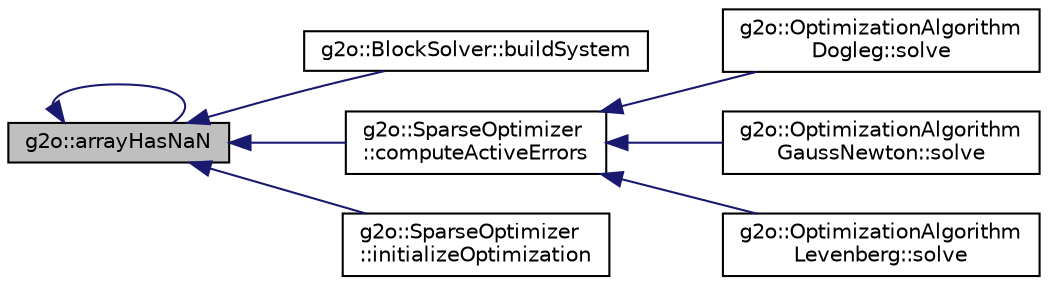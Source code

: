 digraph "g2o::arrayHasNaN"
{
  edge [fontname="Helvetica",fontsize="10",labelfontname="Helvetica",labelfontsize="10"];
  node [fontname="Helvetica",fontsize="10",shape=record];
  rankdir="LR";
  Node1 [label="g2o::arrayHasNaN",height=0.2,width=0.4,color="black", fillcolor="grey75", style="filled", fontcolor="black"];
  Node1 -> Node2 [dir="back",color="midnightblue",fontsize="10",style="solid",fontname="Helvetica"];
  Node2 [label="g2o::BlockSolver::buildSystem",height=0.2,width=0.4,color="black", fillcolor="white", style="filled",URL="$classg2o_1_1_block_solver.html#a2654a8d52f38e5ce23720a8de302e2e7"];
  Node1 -> Node3 [dir="back",color="midnightblue",fontsize="10",style="solid",fontname="Helvetica"];
  Node3 [label="g2o::SparseOptimizer\l::computeActiveErrors",height=0.2,width=0.4,color="black", fillcolor="white", style="filled",URL="$classg2o_1_1_sparse_optimizer.html#a09572668aa85b75a5bebf7b66401ce8f"];
  Node3 -> Node4 [dir="back",color="midnightblue",fontsize="10",style="solid",fontname="Helvetica"];
  Node4 [label="g2o::OptimizationAlgorithm\lDogleg::solve",height=0.2,width=0.4,color="black", fillcolor="white", style="filled",URL="$classg2o_1_1_optimization_algorithm_dogleg.html#ace62fd809c18655bd7ff104285748610"];
  Node3 -> Node5 [dir="back",color="midnightblue",fontsize="10",style="solid",fontname="Helvetica"];
  Node5 [label="g2o::OptimizationAlgorithm\lGaussNewton::solve",height=0.2,width=0.4,color="black", fillcolor="white", style="filled",URL="$classg2o_1_1_optimization_algorithm_gauss_newton.html#aba0b67eecaca01c576de7e605e5af5f1"];
  Node3 -> Node6 [dir="back",color="midnightblue",fontsize="10",style="solid",fontname="Helvetica"];
  Node6 [label="g2o::OptimizationAlgorithm\lLevenberg::solve",height=0.2,width=0.4,color="black", fillcolor="white", style="filled",URL="$classg2o_1_1_optimization_algorithm_levenberg.html#a7140fa989b54eac4e09ba17829dcada0"];
  Node1 -> Node7 [dir="back",color="midnightblue",fontsize="10",style="solid",fontname="Helvetica"];
  Node7 [label="g2o::SparseOptimizer\l::initializeOptimization",height=0.2,width=0.4,color="black", fillcolor="white", style="filled",URL="$classg2o_1_1_sparse_optimizer.html#ab16dd36e32577ba5856239ce721ec70b"];
  Node1 -> Node1 [dir="back",color="midnightblue",fontsize="10",style="solid",fontname="Helvetica"];
}
